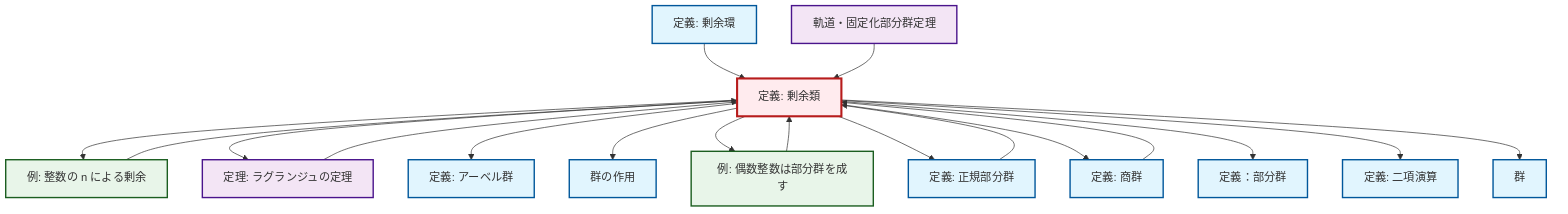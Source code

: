 graph TD
    classDef definition fill:#e1f5fe,stroke:#01579b,stroke-width:2px
    classDef theorem fill:#f3e5f5,stroke:#4a148c,stroke-width:2px
    classDef axiom fill:#fff3e0,stroke:#e65100,stroke-width:2px
    classDef example fill:#e8f5e9,stroke:#1b5e20,stroke-width:2px
    classDef current fill:#ffebee,stroke:#b71c1c,stroke-width:3px
    def-binary-operation["定義: 二項演算"]:::definition
    def-coset["定義: 剰余類"]:::definition
    def-abelian-group["定義: アーベル群"]:::definition
    def-group-action["群の作用"]:::definition
    def-normal-subgroup["定義: 正規部分群"]:::definition
    def-group["群"]:::definition
    thm-orbit-stabilizer["軌道・固定化部分群定理"]:::theorem
    thm-lagrange["定理: ラグランジュの定理"]:::theorem
    ex-quotient-integers-mod-n["例: 整数の n による剰余"]:::example
    ex-even-integers-subgroup["例: 偶数整数は部分群を成す"]:::example
    def-quotient-ring["定義: 剰余環"]:::definition
    def-quotient-group["定義: 商群"]:::definition
    def-subgroup["定義：部分群"]:::definition
    def-quotient-ring --> def-coset
    def-coset --> ex-quotient-integers-mod-n
    def-coset --> thm-lagrange
    def-coset --> def-abelian-group
    def-coset --> def-group-action
    def-quotient-group --> def-coset
    def-coset --> ex-even-integers-subgroup
    def-normal-subgroup --> def-coset
    ex-quotient-integers-mod-n --> def-coset
    def-coset --> def-normal-subgroup
    def-coset --> def-quotient-group
    def-coset --> def-subgroup
    thm-orbit-stabilizer --> def-coset
    thm-lagrange --> def-coset
    def-coset --> def-binary-operation
    def-coset --> def-group
    ex-even-integers-subgroup --> def-coset
    class def-coset current